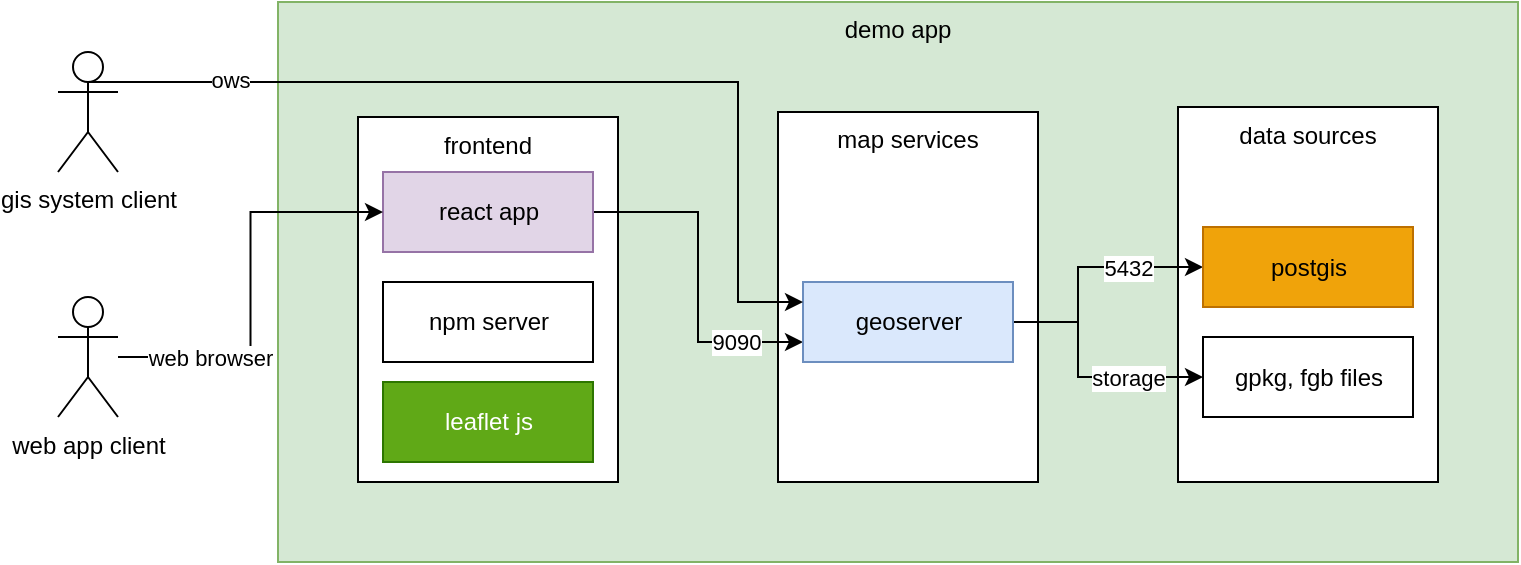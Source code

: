 <mxfile version="24.2.5" type="github">
  <diagram name="demo_app" id="JpPWJ2TnYF9WtHq_8cD0">
    <mxGraphModel dx="1815" dy="511" grid="1" gridSize="10" guides="1" tooltips="1" connect="1" arrows="1" fold="1" page="1" pageScale="1" pageWidth="827" pageHeight="1169" math="0" shadow="0">
      <root>
        <mxCell id="0" />
        <mxCell id="1" parent="0" />
        <mxCell id="h5FhF7cFdmOXDoZx_ppR-12" value="demo app" style="rounded=0;whiteSpace=wrap;html=1;verticalAlign=top;fillColor=#d5e8d4;strokeColor=#82b366;" vertex="1" parent="1">
          <mxGeometry x="110" y="460" width="620" height="280" as="geometry" />
        </mxCell>
        <mxCell id="h5FhF7cFdmOXDoZx_ppR-1" value="frontend" style="rounded=0;whiteSpace=wrap;html=1;verticalAlign=top;" vertex="1" parent="1">
          <mxGeometry x="150" y="517.5" width="130" height="182.5" as="geometry" />
        </mxCell>
        <mxCell id="h5FhF7cFdmOXDoZx_ppR-2" value="map services" style="rounded=0;whiteSpace=wrap;html=1;verticalAlign=top;" vertex="1" parent="1">
          <mxGeometry x="360" y="515" width="130" height="185" as="geometry" />
        </mxCell>
        <mxCell id="h5FhF7cFdmOXDoZx_ppR-3" value="data sources" style="rounded=0;whiteSpace=wrap;html=1;verticalAlign=top;" vertex="1" parent="1">
          <mxGeometry x="560" y="512.5" width="130" height="187.5" as="geometry" />
        </mxCell>
        <mxCell id="h5FhF7cFdmOXDoZx_ppR-13" style="edgeStyle=orthogonalEdgeStyle;rounded=0;orthogonalLoop=1;jettySize=auto;html=1;entryX=0;entryY=0.75;entryDx=0;entryDy=0;" edge="1" parent="1" source="h5FhF7cFdmOXDoZx_ppR-4" target="h5FhF7cFdmOXDoZx_ppR-8">
          <mxGeometry relative="1" as="geometry">
            <Array as="points">
              <mxPoint x="320" y="565" />
              <mxPoint x="320" y="630" />
            </Array>
          </mxGeometry>
        </mxCell>
        <mxCell id="h5FhF7cFdmOXDoZx_ppR-27" value="9090" style="edgeLabel;html=1;align=center;verticalAlign=middle;resizable=0;points=[];" vertex="1" connectable="0" parent="h5FhF7cFdmOXDoZx_ppR-13">
          <mxGeometry x="0.636" y="-2" relative="1" as="geometry">
            <mxPoint x="-3" y="-2" as="offset" />
          </mxGeometry>
        </mxCell>
        <mxCell id="h5FhF7cFdmOXDoZx_ppR-4" value="react app" style="rounded=0;whiteSpace=wrap;html=1;fillColor=#e1d5e7;strokeColor=#9673a6;" vertex="1" parent="1">
          <mxGeometry x="162.5" y="545" width="105" height="40" as="geometry" />
        </mxCell>
        <mxCell id="h5FhF7cFdmOXDoZx_ppR-5" value="npm server" style="rounded=0;whiteSpace=wrap;html=1;" vertex="1" parent="1">
          <mxGeometry x="162.5" y="600" width="105" height="40" as="geometry" />
        </mxCell>
        <mxCell id="h5FhF7cFdmOXDoZx_ppR-7" value="leaflet js" style="rounded=0;whiteSpace=wrap;html=1;fillColor=#60a917;strokeColor=#2D7600;fontColor=#ffffff;" vertex="1" parent="1">
          <mxGeometry x="162.5" y="650" width="105" height="40" as="geometry" />
        </mxCell>
        <mxCell id="h5FhF7cFdmOXDoZx_ppR-14" style="edgeStyle=orthogonalEdgeStyle;rounded=0;orthogonalLoop=1;jettySize=auto;html=1;entryX=0;entryY=0.5;entryDx=0;entryDy=0;" edge="1" parent="1" source="h5FhF7cFdmOXDoZx_ppR-8" target="h5FhF7cFdmOXDoZx_ppR-10">
          <mxGeometry relative="1" as="geometry">
            <Array as="points">
              <mxPoint x="510" y="620" />
              <mxPoint x="510" y="593" />
            </Array>
          </mxGeometry>
        </mxCell>
        <mxCell id="h5FhF7cFdmOXDoZx_ppR-25" value="5432" style="edgeLabel;html=1;align=center;verticalAlign=middle;resizable=0;points=[];" vertex="1" connectable="0" parent="h5FhF7cFdmOXDoZx_ppR-14">
          <mxGeometry x="0.416" y="-2" relative="1" as="geometry">
            <mxPoint x="-2" y="-2" as="offset" />
          </mxGeometry>
        </mxCell>
        <mxCell id="h5FhF7cFdmOXDoZx_ppR-15" style="edgeStyle=orthogonalEdgeStyle;rounded=0;orthogonalLoop=1;jettySize=auto;html=1;entryX=0;entryY=0.5;entryDx=0;entryDy=0;" edge="1" parent="1" source="h5FhF7cFdmOXDoZx_ppR-8" target="h5FhF7cFdmOXDoZx_ppR-11">
          <mxGeometry relative="1" as="geometry">
            <Array as="points">
              <mxPoint x="510" y="620" />
              <mxPoint x="510" y="647" />
            </Array>
          </mxGeometry>
        </mxCell>
        <mxCell id="h5FhF7cFdmOXDoZx_ppR-26" value="storage" style="edgeLabel;html=1;align=center;verticalAlign=middle;resizable=0;points=[];" vertex="1" connectable="0" parent="h5FhF7cFdmOXDoZx_ppR-15">
          <mxGeometry x="0.472" y="-1" relative="1" as="geometry">
            <mxPoint x="-5" y="-1" as="offset" />
          </mxGeometry>
        </mxCell>
        <mxCell id="h5FhF7cFdmOXDoZx_ppR-8" value="geoserver" style="rounded=0;whiteSpace=wrap;html=1;fillColor=#dae8fc;strokeColor=#6c8ebf;" vertex="1" parent="1">
          <mxGeometry x="372.5" y="600" width="105" height="40" as="geometry" />
        </mxCell>
        <mxCell id="h5FhF7cFdmOXDoZx_ppR-10" value="postgis" style="rounded=0;whiteSpace=wrap;html=1;fillColor=#f0a30a;fontColor=#000000;strokeColor=#BD7000;" vertex="1" parent="1">
          <mxGeometry x="572.5" y="572.5" width="105" height="40" as="geometry" />
        </mxCell>
        <mxCell id="h5FhF7cFdmOXDoZx_ppR-11" value="gpkg, fgb files" style="rounded=0;whiteSpace=wrap;html=1;" vertex="1" parent="1">
          <mxGeometry x="572.5" y="627.5" width="105" height="40" as="geometry" />
        </mxCell>
        <mxCell id="h5FhF7cFdmOXDoZx_ppR-20" style="edgeStyle=orthogonalEdgeStyle;rounded=0;orthogonalLoop=1;jettySize=auto;html=1;entryX=0;entryY=0.5;entryDx=0;entryDy=0;" edge="1" parent="1" source="h5FhF7cFdmOXDoZx_ppR-16" target="h5FhF7cFdmOXDoZx_ppR-4">
          <mxGeometry relative="1" as="geometry" />
        </mxCell>
        <mxCell id="h5FhF7cFdmOXDoZx_ppR-24" value="web browser" style="edgeLabel;html=1;align=center;verticalAlign=middle;resizable=0;points=[];" vertex="1" connectable="0" parent="h5FhF7cFdmOXDoZx_ppR-20">
          <mxGeometry x="-0.571" y="-3" relative="1" as="geometry">
            <mxPoint x="2" y="-3" as="offset" />
          </mxGeometry>
        </mxCell>
        <mxCell id="h5FhF7cFdmOXDoZx_ppR-16" value="web app client" style="shape=umlActor;verticalLabelPosition=bottom;verticalAlign=top;html=1;outlineConnect=0;" vertex="1" parent="1">
          <mxGeometry y="607.5" width="30" height="60" as="geometry" />
        </mxCell>
        <mxCell id="h5FhF7cFdmOXDoZx_ppR-22" style="edgeStyle=orthogonalEdgeStyle;rounded=0;orthogonalLoop=1;jettySize=auto;html=1;entryX=0;entryY=0.25;entryDx=0;entryDy=0;exitX=0.5;exitY=0.5;exitDx=0;exitDy=0;exitPerimeter=0;" edge="1" parent="1" source="h5FhF7cFdmOXDoZx_ppR-17" target="h5FhF7cFdmOXDoZx_ppR-8">
          <mxGeometry relative="1" as="geometry">
            <mxPoint x="370" y="610" as="targetPoint" />
            <Array as="points">
              <mxPoint x="15" y="500" />
              <mxPoint x="340" y="500" />
              <mxPoint x="340" y="610" />
            </Array>
          </mxGeometry>
        </mxCell>
        <mxCell id="h5FhF7cFdmOXDoZx_ppR-23" value="ows" style="edgeLabel;html=1;align=center;verticalAlign=middle;resizable=0;points=[];" vertex="1" connectable="0" parent="h5FhF7cFdmOXDoZx_ppR-22">
          <mxGeometry x="-0.639" y="2" relative="1" as="geometry">
            <mxPoint x="-1" y="1" as="offset" />
          </mxGeometry>
        </mxCell>
        <mxCell id="h5FhF7cFdmOXDoZx_ppR-17" value="gis system client" style="shape=umlActor;verticalLabelPosition=bottom;verticalAlign=top;html=1;outlineConnect=0;" vertex="1" parent="1">
          <mxGeometry y="485" width="30" height="60" as="geometry" />
        </mxCell>
      </root>
    </mxGraphModel>
  </diagram>
</mxfile>
